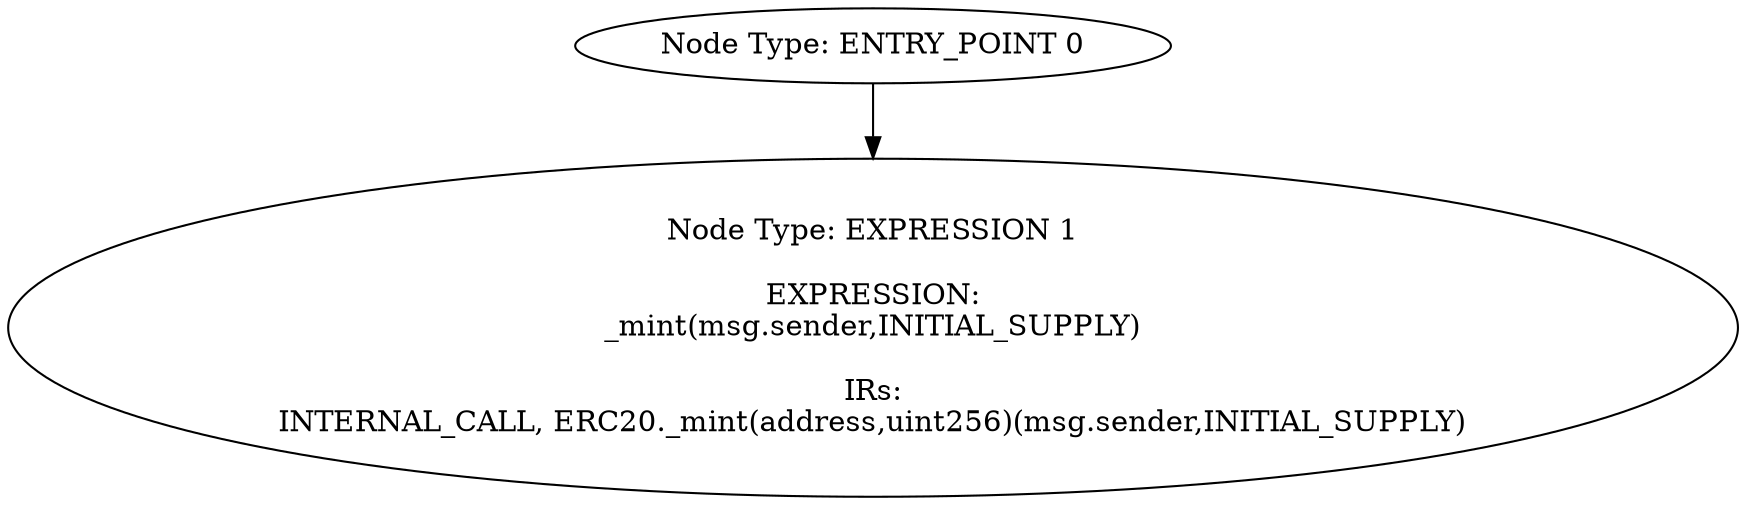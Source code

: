 digraph{
0[label="Node Type: ENTRY_POINT 0
"];
0->1;
1[label="Node Type: EXPRESSION 1

EXPRESSION:
_mint(msg.sender,INITIAL_SUPPLY)

IRs:
INTERNAL_CALL, ERC20._mint(address,uint256)(msg.sender,INITIAL_SUPPLY)"];
}
